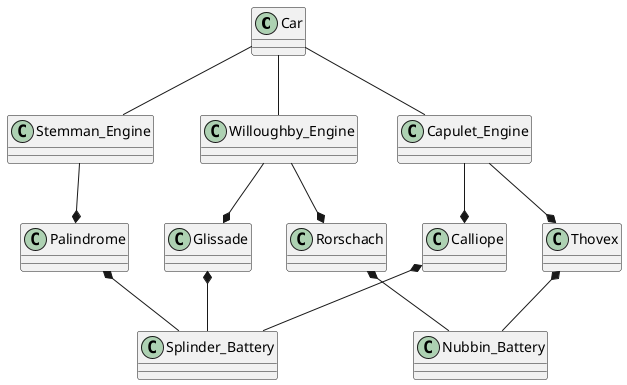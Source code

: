 @startuml

class Car

class Capulet_Engine
class Willoughby_Engine 
class Stemman_Engine

class Calliope
class Glissade
class Palindrome
class Rorschach
class Thovex

class Splinder_Battery
class Nubbin_Battery


Car -- Capulet_Engine
Car -- Willoughby_Engine
Car -- Stemman_Engine


Capulet_Engine --* Calliope
Capulet_Engine --* Thovex
Willoughby_Engine --* Glissade
Willoughby_Engine --* Rorschach
Stemman_Engine --* Palindrome


Calliope *-- Splinder_Battery
Glissade *-- Splinder_Battery
Palindrome *-- Splinder_Battery
Rorschach *-- Nubbin_Battery
Thovex *-- Nubbin_Battery

@enduml